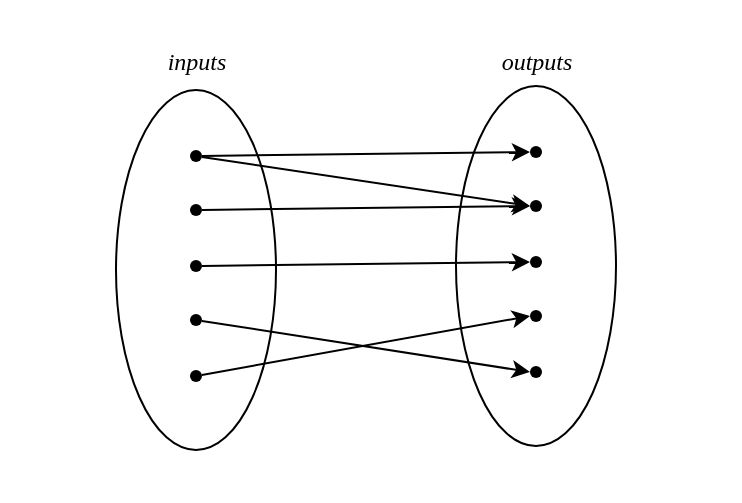<mxfile>
    <diagram id="sLvRMQURfeexdxWlC3kk" name="Page-1">
        <mxGraphModel dx="926" dy="929" grid="1" gridSize="10" guides="1" tooltips="1" connect="1" arrows="1" fold="1" page="1" pageScale="1" pageWidth="850" pageHeight="1100" math="0" shadow="0">
            <root>
                <mxCell id="0"/>
                <mxCell id="1" parent="0"/>
                <mxCell id="25" value="" style="rounded=0;whiteSpace=wrap;html=1;strokeColor=none;" vertex="1" parent="1">
                    <mxGeometry x="2" y="25.5" width="370" height="250" as="geometry"/>
                </mxCell>
                <mxCell id="26" value="" style="group" vertex="1" connectable="0" parent="1">
                    <mxGeometry x="60" y="41" width="250" height="209" as="geometry"/>
                </mxCell>
                <mxCell id="11" value="" style="ellipse;whiteSpace=wrap;html=1;" parent="26" vertex="1">
                    <mxGeometry x="170" y="27" width="80" height="180" as="geometry"/>
                </mxCell>
                <mxCell id="2" value="" style="ellipse;whiteSpace=wrap;html=1;" parent="26" vertex="1">
                    <mxGeometry y="29" width="80" height="180" as="geometry"/>
                </mxCell>
                <mxCell id="4" value="" style="ellipse;whiteSpace=wrap;html=1;aspect=fixed;fillColor=#000000;strokeColor=none;" parent="26" vertex="1">
                    <mxGeometry x="37" y="59" width="6" height="6" as="geometry"/>
                </mxCell>
                <mxCell id="17" style="edgeStyle=none;html=1;entryX=0;entryY=0.5;entryDx=0;entryDy=0;" parent="26" source="4" target="12" edge="1">
                    <mxGeometry relative="1" as="geometry"/>
                </mxCell>
                <mxCell id="5" value="" style="ellipse;whiteSpace=wrap;html=1;aspect=fixed;fillColor=#000000;strokeColor=none;" parent="26" vertex="1">
                    <mxGeometry x="37" y="86" width="6" height="6" as="geometry"/>
                </mxCell>
                <mxCell id="6" value="" style="ellipse;whiteSpace=wrap;html=1;aspect=fixed;fillColor=#000000;strokeColor=none;" parent="26" vertex="1">
                    <mxGeometry x="37" y="114" width="6" height="6" as="geometry"/>
                </mxCell>
                <mxCell id="7" value="" style="ellipse;whiteSpace=wrap;html=1;aspect=fixed;fillColor=#000000;strokeColor=none;" parent="26" vertex="1">
                    <mxGeometry x="37" y="141" width="6" height="6" as="geometry"/>
                </mxCell>
                <mxCell id="8" value="" style="ellipse;whiteSpace=wrap;html=1;aspect=fixed;fillColor=#000000;strokeColor=none;" parent="26" vertex="1">
                    <mxGeometry x="37" y="169" width="6" height="6" as="geometry"/>
                </mxCell>
                <mxCell id="12" value="" style="ellipse;whiteSpace=wrap;html=1;aspect=fixed;fillColor=#000000;strokeColor=none;" parent="26" vertex="1">
                    <mxGeometry x="207" y="57" width="6" height="6" as="geometry"/>
                </mxCell>
                <mxCell id="13" value="" style="ellipse;whiteSpace=wrap;html=1;aspect=fixed;fillColor=#000000;strokeColor=none;" parent="26" vertex="1">
                    <mxGeometry x="207" y="84" width="6" height="6" as="geometry"/>
                </mxCell>
                <mxCell id="18" style="edgeStyle=none;html=1;entryX=0;entryY=0.5;entryDx=0;entryDy=0;" parent="26" source="4" target="13" edge="1">
                    <mxGeometry relative="1" as="geometry"/>
                </mxCell>
                <mxCell id="19" style="edgeStyle=none;html=1;entryX=0;entryY=0.5;entryDx=0;entryDy=0;" parent="26" source="5" target="13" edge="1">
                    <mxGeometry relative="1" as="geometry"/>
                </mxCell>
                <mxCell id="14" value="" style="ellipse;whiteSpace=wrap;html=1;aspect=fixed;fillColor=#000000;strokeColor=none;" parent="26" vertex="1">
                    <mxGeometry x="207" y="112" width="6" height="6" as="geometry"/>
                </mxCell>
                <mxCell id="20" style="edgeStyle=none;html=1;entryX=0;entryY=0.5;entryDx=0;entryDy=0;" parent="26" source="6" target="14" edge="1">
                    <mxGeometry relative="1" as="geometry"/>
                </mxCell>
                <mxCell id="15" value="" style="ellipse;whiteSpace=wrap;html=1;aspect=fixed;fillColor=#000000;strokeColor=none;" parent="26" vertex="1">
                    <mxGeometry x="207" y="139" width="6" height="6" as="geometry"/>
                </mxCell>
                <mxCell id="22" style="edgeStyle=none;html=1;entryX=0;entryY=0.5;entryDx=0;entryDy=0;" parent="26" source="8" target="15" edge="1">
                    <mxGeometry relative="1" as="geometry"/>
                </mxCell>
                <mxCell id="16" value="" style="ellipse;whiteSpace=wrap;html=1;aspect=fixed;fillColor=#000000;strokeColor=none;" parent="26" vertex="1">
                    <mxGeometry x="207" y="167" width="6" height="6" as="geometry"/>
                </mxCell>
                <mxCell id="21" style="edgeStyle=none;html=1;entryX=0;entryY=0.5;entryDx=0;entryDy=0;" parent="26" source="7" target="16" edge="1">
                    <mxGeometry relative="1" as="geometry"/>
                </mxCell>
                <mxCell id="23" value="&lt;font face=&quot;Times New Roman&quot;&gt;&lt;i&gt;inputs&lt;/i&gt;&lt;/font&gt;" style="text;html=1;align=center;verticalAlign=middle;resizable=0;points=[];autosize=1;strokeColor=none;fillColor=none;" parent="26" vertex="1">
                    <mxGeometry x="15" width="50" height="30" as="geometry"/>
                </mxCell>
                <mxCell id="24" value="&lt;font face=&quot;Times New Roman&quot;&gt;&lt;i&gt;outputs&lt;/i&gt;&lt;/font&gt;" style="text;html=1;align=center;verticalAlign=middle;resizable=0;points=[];autosize=1;strokeColor=none;fillColor=none;" parent="26" vertex="1">
                    <mxGeometry x="180" width="60" height="30" as="geometry"/>
                </mxCell>
            </root>
        </mxGraphModel>
    </diagram>
</mxfile>